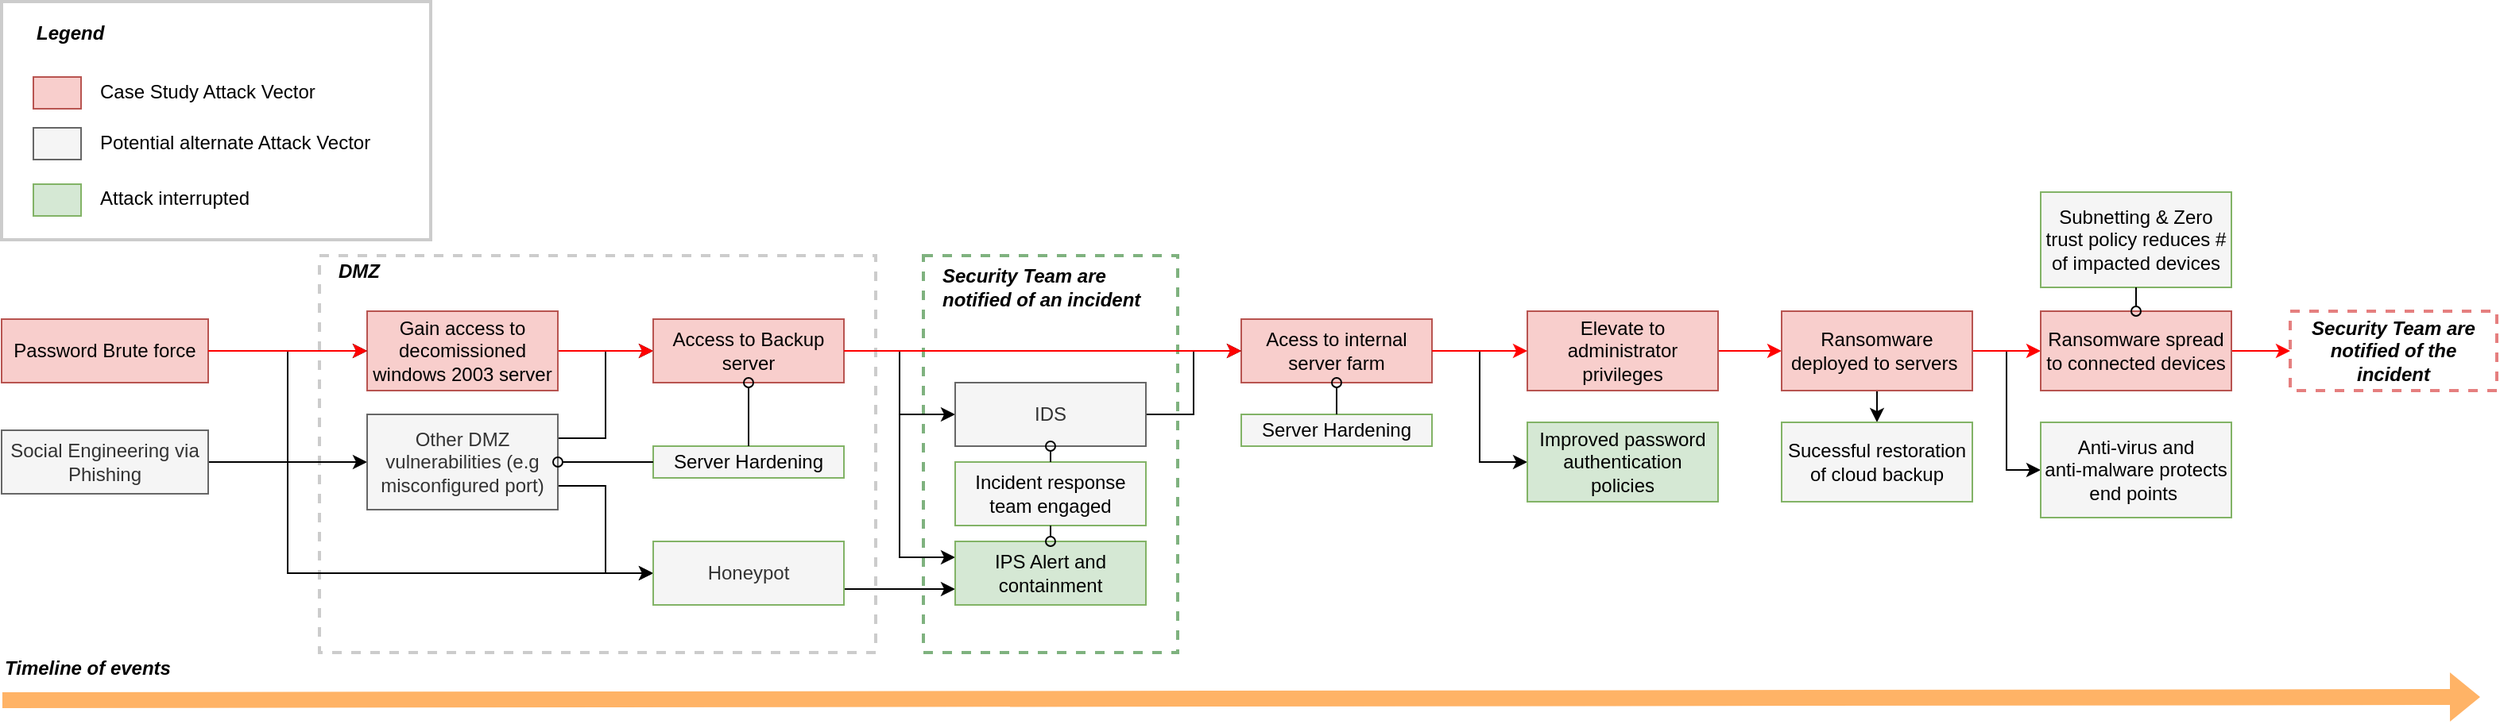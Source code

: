 <mxfile version="18.0.1" type="github">
  <diagram id="C5RBs43oDa-KdzZeNtuy" name="Page-1">
    <mxGraphModel dx="1657" dy="1560" grid="1" gridSize="10" guides="1" tooltips="1" connect="1" arrows="1" fold="1" page="1" pageScale="1" pageWidth="827" pageHeight="1169" math="0" shadow="0">
      <root>
        <mxCell id="WIyWlLk6GJQsqaUBKTNV-0" />
        <mxCell id="WIyWlLk6GJQsqaUBKTNV-1" parent="WIyWlLk6GJQsqaUBKTNV-0" />
        <mxCell id="qosPAv3kta5eRP6_lkoC-17" style="edgeStyle=elbowEdgeStyle;shape=connector;rounded=0;orthogonalLoop=1;jettySize=auto;html=1;exitX=1;exitY=0.25;exitDx=0;exitDy=0;entryX=0;entryY=0.5;entryDx=0;entryDy=0;labelBackgroundColor=default;fontFamily=Helvetica;fontSize=11;fontColor=default;endArrow=classic;strokeColor=default;" edge="1" parent="WIyWlLk6GJQsqaUBKTNV-1" source="2Ez0OJCMwSesqM6kdLIF-19" target="WIyWlLk6GJQsqaUBKTNV-12">
          <mxGeometry relative="1" as="geometry" />
        </mxCell>
        <mxCell id="qosPAv3kta5eRP6_lkoC-4" value="" style="whiteSpace=wrap;html=1;fillColor=none;strokeColor=#CCCCCC;strokeWidth=2;" vertex="1" parent="WIyWlLk6GJQsqaUBKTNV-1">
          <mxGeometry x="-790" y="-1160" width="270" height="150" as="geometry" />
        </mxCell>
        <mxCell id="2Ez0OJCMwSesqM6kdLIF-56" value="" style="whiteSpace=wrap;html=1;fillColor=none;dashed=1;strokeColor=#006600;strokeWidth=2;opacity=50;" parent="WIyWlLk6GJQsqaUBKTNV-1" vertex="1">
          <mxGeometry x="-210" y="-1000" width="160" height="250" as="geometry" />
        </mxCell>
        <mxCell id="2Ez0OJCMwSesqM6kdLIF-14" value="" style="whiteSpace=wrap;html=1;fillColor=none;dashed=1;strokeColor=#CCCCCC;strokeWidth=2;" parent="WIyWlLk6GJQsqaUBKTNV-1" vertex="1">
          <mxGeometry x="-590" y="-1000" width="350" height="250" as="geometry" />
        </mxCell>
        <mxCell id="WIyWlLk6GJQsqaUBKTNV-3" value="Password Brute force" style="rounded=0;whiteSpace=wrap;html=1;fontSize=12;glass=0;strokeWidth=1;shadow=0;fillColor=#f8cecc;strokeColor=#b85450;" parent="WIyWlLk6GJQsqaUBKTNV-1" vertex="1">
          <mxGeometry x="-790" y="-960" width="130" height="40" as="geometry" />
        </mxCell>
        <mxCell id="2Ez0OJCMwSesqM6kdLIF-11" style="edgeStyle=none;shape=connector;rounded=0;orthogonalLoop=1;jettySize=auto;html=1;labelBackgroundColor=default;fontFamily=Helvetica;fontSize=11;fontColor=default;endArrow=classic;strokeColor=#FF0000;" parent="WIyWlLk6GJQsqaUBKTNV-1" source="WIyWlLk6GJQsqaUBKTNV-7" target="WIyWlLk6GJQsqaUBKTNV-12" edge="1">
          <mxGeometry relative="1" as="geometry" />
        </mxCell>
        <mxCell id="WIyWlLk6GJQsqaUBKTNV-7" value="Gain access to decomissioned windows 2003 server" style="rounded=0;whiteSpace=wrap;html=1;fontSize=12;glass=0;strokeWidth=1;shadow=0;fillColor=#f8cecc;strokeColor=#b85450;" parent="WIyWlLk6GJQsqaUBKTNV-1" vertex="1">
          <mxGeometry x="-560" y="-965" width="120" height="50" as="geometry" />
        </mxCell>
        <mxCell id="2Ez0OJCMwSesqM6kdLIF-53" style="edgeStyle=elbowEdgeStyle;shape=connector;rounded=0;orthogonalLoop=1;jettySize=auto;html=1;entryX=0;entryY=0.5;entryDx=0;entryDy=0;labelBackgroundColor=default;fontFamily=Helvetica;fontSize=11;fontColor=default;endArrow=classic;strokeColor=default;" parent="WIyWlLk6GJQsqaUBKTNV-1" source="WIyWlLk6GJQsqaUBKTNV-12" target="2Ez0OJCMwSesqM6kdLIF-39" edge="1">
          <mxGeometry relative="1" as="geometry" />
        </mxCell>
        <mxCell id="2Ez0OJCMwSesqM6kdLIF-72" style="edgeStyle=elbowEdgeStyle;shape=connector;rounded=0;orthogonalLoop=1;jettySize=auto;html=1;entryX=0;entryY=0.25;entryDx=0;entryDy=0;labelBackgroundColor=default;fontFamily=Helvetica;fontSize=11;fontColor=default;endArrow=classic;strokeColor=default;" parent="WIyWlLk6GJQsqaUBKTNV-1" source="WIyWlLk6GJQsqaUBKTNV-12" target="2Ez0OJCMwSesqM6kdLIF-23" edge="1">
          <mxGeometry relative="1" as="geometry" />
        </mxCell>
        <mxCell id="WIyWlLk6GJQsqaUBKTNV-12" value="Access to Backup server" style="rounded=0;whiteSpace=wrap;html=1;fontSize=12;glass=0;strokeWidth=1;shadow=0;fillColor=#f8cecc;strokeColor=#b85450;" parent="WIyWlLk6GJQsqaUBKTNV-1" vertex="1">
          <mxGeometry x="-380" y="-960" width="120" height="40" as="geometry" />
        </mxCell>
        <mxCell id="2Ez0OJCMwSesqM6kdLIF-1" value="" style="rounded=0;whiteSpace=wrap;html=1;fontSize=12;glass=0;strokeWidth=1;shadow=0;fillColor=#f8cecc;strokeColor=#b85450;" parent="WIyWlLk6GJQsqaUBKTNV-1" vertex="1">
          <mxGeometry x="-770" y="-1112.5" width="30" height="20" as="geometry" />
        </mxCell>
        <mxCell id="2Ez0OJCMwSesqM6kdLIF-2" value="&lt;font face=&quot;helvetica&quot;&gt;&lt;span style=&quot;background-color: rgb(255 , 255 , 255)&quot;&gt;Case Study Attack Vector&lt;/span&gt;&lt;/font&gt;" style="text;whiteSpace=wrap;html=1;align=left;rounded=0;" parent="WIyWlLk6GJQsqaUBKTNV-1" vertex="1">
          <mxGeometry x="-730" y="-1117.5" width="170" height="30" as="geometry" />
        </mxCell>
        <mxCell id="2Ez0OJCMwSesqM6kdLIF-3" value="" style="rounded=0;whiteSpace=wrap;html=1;fontSize=12;glass=0;strokeWidth=1;shadow=0;fillColor=#f5f5f5;strokeColor=#666666;fontColor=#333333;" parent="WIyWlLk6GJQsqaUBKTNV-1" vertex="1">
          <mxGeometry x="-770" y="-1080.5" width="30" height="20" as="geometry" />
        </mxCell>
        <mxCell id="2Ez0OJCMwSesqM6kdLIF-4" value="&lt;font face=&quot;helvetica&quot;&gt;&lt;span style=&quot;background-color: rgb(255 , 255 , 255)&quot;&gt;Potential alternate Attack Vector&lt;/span&gt;&lt;/font&gt;" style="text;whiteSpace=wrap;html=1;align=left;rounded=0;" parent="WIyWlLk6GJQsqaUBKTNV-1" vertex="1">
          <mxGeometry x="-730" y="-1085.5" width="230" height="30" as="geometry" />
        </mxCell>
        <mxCell id="2Ez0OJCMwSesqM6kdLIF-18" style="edgeStyle=elbowEdgeStyle;shape=connector;rounded=0;orthogonalLoop=1;jettySize=auto;html=1;entryX=0;entryY=0.5;entryDx=0;entryDy=0;labelBackgroundColor=default;fontFamily=Helvetica;fontSize=11;fontColor=default;endArrow=classic;strokeColor=default;" parent="WIyWlLk6GJQsqaUBKTNV-1" source="2Ez0OJCMwSesqM6kdLIF-5" target="WIyWlLk6GJQsqaUBKTNV-7" edge="1">
          <mxGeometry relative="1" as="geometry" />
        </mxCell>
        <mxCell id="2Ez0OJCMwSesqM6kdLIF-21" style="edgeStyle=elbowEdgeStyle;shape=connector;rounded=0;orthogonalLoop=1;jettySize=auto;html=1;labelBackgroundColor=default;fontFamily=Helvetica;fontSize=11;fontColor=default;endArrow=classic;strokeColor=default;" parent="WIyWlLk6GJQsqaUBKTNV-1" source="2Ez0OJCMwSesqM6kdLIF-5" target="2Ez0OJCMwSesqM6kdLIF-20" edge="1">
          <mxGeometry relative="1" as="geometry">
            <Array as="points">
              <mxPoint x="-610" y="-840" />
            </Array>
          </mxGeometry>
        </mxCell>
        <mxCell id="2Ez0OJCMwSesqM6kdLIF-22" style="edgeStyle=elbowEdgeStyle;shape=connector;rounded=0;orthogonalLoop=1;jettySize=auto;html=1;labelBackgroundColor=default;fontFamily=Helvetica;fontSize=11;fontColor=default;endArrow=classic;strokeColor=default;" parent="WIyWlLk6GJQsqaUBKTNV-1" source="2Ez0OJCMwSesqM6kdLIF-5" target="2Ez0OJCMwSesqM6kdLIF-19" edge="1">
          <mxGeometry relative="1" as="geometry" />
        </mxCell>
        <mxCell id="2Ez0OJCMwSesqM6kdLIF-5" value="Social Engineering via Phishing" style="rounded=0;whiteSpace=wrap;html=1;fontSize=12;glass=0;strokeWidth=1;shadow=0;fillColor=#f5f5f5;strokeColor=#666666;fontColor=#333333;" parent="WIyWlLk6GJQsqaUBKTNV-1" vertex="1">
          <mxGeometry x="-790" y="-890" width="130" height="40" as="geometry" />
        </mxCell>
        <mxCell id="2Ez0OJCMwSesqM6kdLIF-37" style="edgeStyle=elbowEdgeStyle;shape=connector;rounded=0;orthogonalLoop=1;jettySize=auto;html=1;labelBackgroundColor=default;fontFamily=Helvetica;fontSize=11;fontColor=default;endArrow=classic;strokeColor=default;" parent="WIyWlLk6GJQsqaUBKTNV-1" source="2Ez0OJCMwSesqM6kdLIF-12" target="2Ez0OJCMwSesqM6kdLIF-26" edge="1">
          <mxGeometry relative="1" as="geometry" />
        </mxCell>
        <mxCell id="2Ez0OJCMwSesqM6kdLIF-12" value="Acess to internal server farm" style="rounded=0;whiteSpace=wrap;html=1;fontSize=12;glass=0;strokeWidth=1;shadow=0;fillColor=#f8cecc;strokeColor=#b85450;" parent="WIyWlLk6GJQsqaUBKTNV-1" vertex="1">
          <mxGeometry x="-10" y="-960" width="120" height="40" as="geometry" />
        </mxCell>
        <mxCell id="2Ez0OJCMwSesqM6kdLIF-35" style="edgeStyle=elbowEdgeStyle;shape=connector;rounded=0;orthogonalLoop=1;jettySize=auto;html=1;entryX=0;entryY=0.5;entryDx=0;entryDy=0;labelBackgroundColor=default;fontFamily=Helvetica;fontSize=11;fontColor=default;endArrow=classic;strokeColor=#FF0000;" parent="WIyWlLk6GJQsqaUBKTNV-1" source="2Ez0OJCMwSesqM6kdLIF-13" target="2Ez0OJCMwSesqM6kdLIF-30" edge="1">
          <mxGeometry relative="1" as="geometry" />
        </mxCell>
        <mxCell id="2Ez0OJCMwSesqM6kdLIF-13" value="Elevate to administrator privileges" style="rounded=0;whiteSpace=wrap;html=1;fontSize=12;glass=0;strokeWidth=1;shadow=0;fillColor=#f8cecc;strokeColor=#b85450;" parent="WIyWlLk6GJQsqaUBKTNV-1" vertex="1">
          <mxGeometry x="170" y="-965" width="120" height="50" as="geometry" />
        </mxCell>
        <mxCell id="2Ez0OJCMwSesqM6kdLIF-15" value="DMZ" style="text;html=1;resizable=0;autosize=1;align=left;verticalAlign=middle;points=[];fillColor=none;strokeColor=none;rounded=0;fontStyle=3" parent="WIyWlLk6GJQsqaUBKTNV-1" vertex="1">
          <mxGeometry x="-580" y="-1000" width="40" height="20" as="geometry" />
        </mxCell>
        <mxCell id="qosPAv3kta5eRP6_lkoC-20" style="edgeStyle=elbowEdgeStyle;shape=connector;rounded=0;orthogonalLoop=1;jettySize=auto;html=1;exitX=1;exitY=0.75;exitDx=0;exitDy=0;entryX=0;entryY=0.5;entryDx=0;entryDy=0;labelBackgroundColor=default;fontFamily=Helvetica;fontSize=11;fontColor=default;endArrow=classic;strokeColor=default;" edge="1" parent="WIyWlLk6GJQsqaUBKTNV-1" source="2Ez0OJCMwSesqM6kdLIF-19" target="2Ez0OJCMwSesqM6kdLIF-20">
          <mxGeometry relative="1" as="geometry" />
        </mxCell>
        <mxCell id="2Ez0OJCMwSesqM6kdLIF-19" value="Other DMZ vulnerabilities (e.g misconfigured port)" style="rounded=0;whiteSpace=wrap;html=1;fontSize=12;glass=0;strokeWidth=1;shadow=0;fillColor=#f5f5f5;strokeColor=#666666;fontColor=#333333;" parent="WIyWlLk6GJQsqaUBKTNV-1" vertex="1">
          <mxGeometry x="-560" y="-900" width="120" height="60" as="geometry" />
        </mxCell>
        <mxCell id="2Ez0OJCMwSesqM6kdLIF-51" style="edgeStyle=elbowEdgeStyle;shape=connector;rounded=0;orthogonalLoop=1;jettySize=auto;html=1;exitX=1;exitY=0.75;exitDx=0;exitDy=0;entryX=0;entryY=0.75;entryDx=0;entryDy=0;labelBackgroundColor=default;fontFamily=Helvetica;fontSize=11;fontColor=default;endArrow=classic;strokeColor=default;" parent="WIyWlLk6GJQsqaUBKTNV-1" source="2Ez0OJCMwSesqM6kdLIF-20" target="2Ez0OJCMwSesqM6kdLIF-23" edge="1">
          <mxGeometry relative="1" as="geometry" />
        </mxCell>
        <mxCell id="2Ez0OJCMwSesqM6kdLIF-20" value="Honeypot" style="rounded=0;whiteSpace=wrap;html=1;fontSize=12;glass=0;strokeWidth=1;shadow=0;fillColor=#f5f5f5;strokeColor=#82B366;fontColor=#333333;" parent="WIyWlLk6GJQsqaUBKTNV-1" vertex="1">
          <mxGeometry x="-380" y="-820" width="120" height="40" as="geometry" />
        </mxCell>
        <mxCell id="2Ez0OJCMwSesqM6kdLIF-23" value="IPS Alert and containment" style="rounded=0;whiteSpace=wrap;html=1;fontSize=12;glass=0;strokeWidth=1;shadow=0;fillColor=#d5e8d4;strokeColor=#82b366;" parent="WIyWlLk6GJQsqaUBKTNV-1" vertex="1">
          <mxGeometry x="-190" y="-820" width="120" height="40" as="geometry" />
        </mxCell>
        <mxCell id="2Ez0OJCMwSesqM6kdLIF-26" value="Improved password authentication policies" style="rounded=0;whiteSpace=wrap;html=1;fontSize=12;glass=0;strokeWidth=1;shadow=0;fillColor=#d5e8d4;strokeColor=#82b366;" parent="WIyWlLk6GJQsqaUBKTNV-1" vertex="1">
          <mxGeometry x="170" y="-895" width="120" height="50" as="geometry" />
        </mxCell>
        <mxCell id="2Ez0OJCMwSesqM6kdLIF-27" value="" style="rounded=0;whiteSpace=wrap;html=1;fontSize=12;glass=0;strokeWidth=1;shadow=0;fillColor=#d5e8d4;strokeColor=#82b366;" parent="WIyWlLk6GJQsqaUBKTNV-1" vertex="1">
          <mxGeometry x="-770" y="-1045" width="30" height="20" as="geometry" />
        </mxCell>
        <mxCell id="2Ez0OJCMwSesqM6kdLIF-28" value="&lt;font face=&quot;helvetica&quot;&gt;&lt;span style=&quot;background-color: rgb(255 , 255 , 255)&quot;&gt;Attack interrupted&lt;/span&gt;&lt;/font&gt;" style="text;whiteSpace=wrap;html=1;align=left;rounded=0;" parent="WIyWlLk6GJQsqaUBKTNV-1" vertex="1">
          <mxGeometry x="-730" y="-1050" width="230" height="30" as="geometry" />
        </mxCell>
        <mxCell id="2Ez0OJCMwSesqM6kdLIF-33" style="edgeStyle=elbowEdgeStyle;shape=connector;rounded=0;orthogonalLoop=1;jettySize=auto;html=1;entryX=0;entryY=0.5;entryDx=0;entryDy=0;labelBackgroundColor=default;fontFamily=Helvetica;fontSize=11;fontColor=default;endArrow=classic;strokeColor=default;" parent="WIyWlLk6GJQsqaUBKTNV-1" source="2Ez0OJCMwSesqM6kdLIF-30" target="2Ez0OJCMwSesqM6kdLIF-32" edge="1">
          <mxGeometry relative="1" as="geometry" />
        </mxCell>
        <mxCell id="2Ez0OJCMwSesqM6kdLIF-34" style="edgeStyle=elbowEdgeStyle;shape=connector;rounded=0;orthogonalLoop=1;jettySize=auto;html=1;labelBackgroundColor=default;fontFamily=Helvetica;fontSize=11;fontColor=default;endArrow=classic;strokeColor=#FF0000;" parent="WIyWlLk6GJQsqaUBKTNV-1" source="2Ez0OJCMwSesqM6kdLIF-30" target="2Ez0OJCMwSesqM6kdLIF-31" edge="1">
          <mxGeometry relative="1" as="geometry" />
        </mxCell>
        <mxCell id="2Ez0OJCMwSesqM6kdLIF-45" style="edgeStyle=elbowEdgeStyle;shape=connector;rounded=0;orthogonalLoop=1;jettySize=auto;html=1;entryX=0.5;entryY=0;entryDx=0;entryDy=0;labelBackgroundColor=default;fontFamily=Helvetica;fontSize=11;fontColor=default;endArrow=classic;strokeColor=default;" parent="WIyWlLk6GJQsqaUBKTNV-1" source="2Ez0OJCMwSesqM6kdLIF-30" target="2Ez0OJCMwSesqM6kdLIF-42" edge="1">
          <mxGeometry relative="1" as="geometry" />
        </mxCell>
        <mxCell id="2Ez0OJCMwSesqM6kdLIF-30" value="Ransomware deployed to servers&amp;nbsp;" style="rounded=0;whiteSpace=wrap;html=1;fontSize=12;glass=0;strokeWidth=1;shadow=0;fillColor=#f8cecc;strokeColor=#b85450;" parent="WIyWlLk6GJQsqaUBKTNV-1" vertex="1">
          <mxGeometry x="330" y="-965" width="120" height="50" as="geometry" />
        </mxCell>
        <mxCell id="2Ez0OJCMwSesqM6kdLIF-63" style="edgeStyle=elbowEdgeStyle;shape=connector;rounded=0;orthogonalLoop=1;jettySize=auto;html=1;exitX=1;exitY=0.5;exitDx=0;exitDy=0;labelBackgroundColor=default;fontFamily=Helvetica;fontSize=11;fontColor=default;endArrow=classic;strokeColor=#FF0000;" parent="WIyWlLk6GJQsqaUBKTNV-1" source="2Ez0OJCMwSesqM6kdLIF-31" target="2Ez0OJCMwSesqM6kdLIF-62" edge="1">
          <mxGeometry relative="1" as="geometry" />
        </mxCell>
        <mxCell id="2Ez0OJCMwSesqM6kdLIF-31" value="Ransomware spread to connected devices" style="rounded=0;whiteSpace=wrap;html=1;fontSize=12;glass=0;strokeWidth=1;shadow=0;fillColor=#f8cecc;strokeColor=#b85450;" parent="WIyWlLk6GJQsqaUBKTNV-1" vertex="1">
          <mxGeometry x="493" y="-965" width="120" height="50" as="geometry" />
        </mxCell>
        <mxCell id="2Ez0OJCMwSesqM6kdLIF-32" value="Anti-virus and &lt;br&gt;anti-malware protects end points&amp;nbsp;" style="rounded=0;whiteSpace=wrap;html=1;fontSize=12;glass=0;strokeWidth=1;shadow=0;fillColor=#F5F5F5;strokeColor=#82B366;" parent="WIyWlLk6GJQsqaUBKTNV-1" vertex="1">
          <mxGeometry x="493" y="-895" width="120" height="60" as="geometry" />
        </mxCell>
        <mxCell id="2Ez0OJCMwSesqM6kdLIF-41" style="edgeStyle=elbowEdgeStyle;shape=connector;rounded=0;orthogonalLoop=1;jettySize=auto;html=1;labelBackgroundColor=default;fontFamily=Helvetica;fontSize=11;fontColor=default;endArrow=classic;strokeColor=default;" parent="WIyWlLk6GJQsqaUBKTNV-1" source="2Ez0OJCMwSesqM6kdLIF-39" target="2Ez0OJCMwSesqM6kdLIF-12" edge="1">
          <mxGeometry relative="1" as="geometry" />
        </mxCell>
        <mxCell id="2Ez0OJCMwSesqM6kdLIF-39" value="IDS" style="rounded=0;whiteSpace=wrap;html=1;fontSize=12;glass=0;strokeWidth=1;shadow=0;fillColor=#f5f5f5;strokeColor=#666666;fontColor=#333333;" parent="WIyWlLk6GJQsqaUBKTNV-1" vertex="1">
          <mxGeometry x="-190" y="-920" width="120" height="40" as="geometry" />
        </mxCell>
        <mxCell id="2Ez0OJCMwSesqM6kdLIF-42" value="Sucessful restoration of cloud backup" style="rounded=0;whiteSpace=wrap;html=1;fontSize=12;glass=0;strokeWidth=1;shadow=0;fillColor=#F5F5F5;strokeColor=#82b366;" parent="WIyWlLk6GJQsqaUBKTNV-1" vertex="1">
          <mxGeometry x="330" y="-895" width="120" height="50" as="geometry" />
        </mxCell>
        <mxCell id="2Ez0OJCMwSesqM6kdLIF-47" value="Server Hardening" style="rounded=0;whiteSpace=wrap;html=1;fontSize=12;glass=0;strokeWidth=1;shadow=0;fillColor=#F5F5F5;strokeColor=#82b366;" parent="WIyWlLk6GJQsqaUBKTNV-1" vertex="1">
          <mxGeometry x="-10" y="-900" width="120" height="20" as="geometry" />
        </mxCell>
        <mxCell id="2Ez0OJCMwSesqM6kdLIF-57" value="Security Team are &lt;br&gt;notified of an incident" style="text;html=1;resizable=0;autosize=1;align=left;verticalAlign=middle;points=[];fillColor=none;strokeColor=none;rounded=0;fontStyle=3" parent="WIyWlLk6GJQsqaUBKTNV-1" vertex="1">
          <mxGeometry x="-200" y="-995" width="140" height="30" as="geometry" />
        </mxCell>
        <mxCell id="2Ez0OJCMwSesqM6kdLIF-62" value="&lt;b&gt;&lt;i&gt;Security Team are notified of the incident&lt;/i&gt;&lt;/b&gt;" style="whiteSpace=wrap;html=1;fillColor=none;dashed=1;strokeColor=#CC0000;strokeWidth=2;opacity=50;" parent="WIyWlLk6GJQsqaUBKTNV-1" vertex="1">
          <mxGeometry x="650" y="-965" width="130" height="50" as="geometry" />
        </mxCell>
        <mxCell id="2Ez0OJCMwSesqM6kdLIF-64" style="edgeStyle=elbowEdgeStyle;shape=connector;rounded=0;orthogonalLoop=1;jettySize=auto;html=1;entryX=0.5;entryY=1;entryDx=0;entryDy=0;labelBackgroundColor=default;fontFamily=Helvetica;fontSize=11;fontColor=default;endArrow=classic;strokeColor=default;" parent="WIyWlLk6GJQsqaUBKTNV-1" source="2Ez0OJCMwSesqM6kdLIF-39" target="2Ez0OJCMwSesqM6kdLIF-39" edge="1">
          <mxGeometry relative="1" as="geometry" />
        </mxCell>
        <mxCell id="2Ez0OJCMwSesqM6kdLIF-65" value="Legend" style="text;html=1;resizable=0;autosize=1;align=left;verticalAlign=middle;points=[];fillColor=none;strokeColor=none;rounded=0;fontStyle=3" parent="WIyWlLk6GJQsqaUBKTNV-1" vertex="1">
          <mxGeometry x="-770" y="-1150" width="60" height="20" as="geometry" />
        </mxCell>
        <mxCell id="2Ez0OJCMwSesqM6kdLIF-66" value="Server Hardening" style="rounded=0;whiteSpace=wrap;html=1;fontSize=12;glass=0;strokeWidth=1;shadow=0;fillColor=#F5F5F5;strokeColor=#82b366;" parent="WIyWlLk6GJQsqaUBKTNV-1" vertex="1">
          <mxGeometry x="-380" y="-880" width="120" height="20" as="geometry" />
        </mxCell>
        <mxCell id="2Ez0OJCMwSesqM6kdLIF-67" style="edgeStyle=elbowEdgeStyle;shape=connector;rounded=0;orthogonalLoop=1;jettySize=auto;html=1;labelBackgroundColor=default;fontFamily=Helvetica;fontSize=11;fontColor=default;endArrow=none;strokeColor=default;endFill=0;startArrow=oval;startFill=0;" parent="WIyWlLk6GJQsqaUBKTNV-1" source="2Ez0OJCMwSesqM6kdLIF-19" target="2Ez0OJCMwSesqM6kdLIF-66" edge="1">
          <mxGeometry relative="1" as="geometry" />
        </mxCell>
        <mxCell id="qosPAv3kta5eRP6_lkoC-2" style="edgeStyle=elbowEdgeStyle;shape=connector;rounded=0;orthogonalLoop=1;jettySize=auto;html=1;labelBackgroundColor=default;fontFamily=Helvetica;fontSize=11;fontColor=default;startArrow=oval;startFill=0;endArrow=none;endFill=0;strokeColor=default;" edge="1" parent="WIyWlLk6GJQsqaUBKTNV-1" source="2Ez0OJCMwSesqM6kdLIF-12" target="2Ez0OJCMwSesqM6kdLIF-47">
          <mxGeometry relative="1" as="geometry" />
        </mxCell>
        <mxCell id="2Ez0OJCMwSesqM6kdLIF-6" style="edgeStyle=none;rounded=0;orthogonalLoop=1;jettySize=auto;html=1;strokeColor=#FF0000;" parent="WIyWlLk6GJQsqaUBKTNV-1" source="WIyWlLk6GJQsqaUBKTNV-3" target="WIyWlLk6GJQsqaUBKTNV-7" edge="1">
          <mxGeometry relative="1" as="geometry" />
        </mxCell>
        <mxCell id="2Ez0OJCMwSesqM6kdLIF-16" style="edgeStyle=none;shape=connector;rounded=0;orthogonalLoop=1;jettySize=auto;html=1;labelBackgroundColor=default;fontFamily=Helvetica;fontSize=11;fontColor=default;endArrow=classic;strokeColor=#FF0000;" parent="WIyWlLk6GJQsqaUBKTNV-1" source="WIyWlLk6GJQsqaUBKTNV-12" target="2Ez0OJCMwSesqM6kdLIF-12" edge="1">
          <mxGeometry relative="1" as="geometry" />
        </mxCell>
        <mxCell id="2Ez0OJCMwSesqM6kdLIF-17" style="edgeStyle=none;shape=connector;rounded=0;orthogonalLoop=1;jettySize=auto;html=1;labelBackgroundColor=default;fontFamily=Helvetica;fontSize=11;fontColor=default;endArrow=classic;strokeColor=#FF0000;" parent="WIyWlLk6GJQsqaUBKTNV-1" source="2Ez0OJCMwSesqM6kdLIF-12" target="2Ez0OJCMwSesqM6kdLIF-13" edge="1">
          <mxGeometry relative="1" as="geometry" />
        </mxCell>
        <mxCell id="qosPAv3kta5eRP6_lkoC-6" value="Incident response team engaged" style="rounded=0;whiteSpace=wrap;html=1;fontSize=12;glass=0;strokeWidth=1;shadow=0;fillColor=#F5F5F5;strokeColor=#82b366;" vertex="1" parent="WIyWlLk6GJQsqaUBKTNV-1">
          <mxGeometry x="-190" y="-870" width="120" height="40" as="geometry" />
        </mxCell>
        <mxCell id="qosPAv3kta5eRP6_lkoC-8" style="edgeStyle=elbowEdgeStyle;shape=connector;rounded=0;orthogonalLoop=1;jettySize=auto;html=1;exitX=0.5;exitY=1;exitDx=0;exitDy=0;entryX=0.5;entryY=0;entryDx=0;entryDy=0;labelBackgroundColor=default;fontFamily=Helvetica;fontSize=11;fontColor=default;startArrow=oval;startFill=0;endArrow=none;endFill=0;strokeColor=default;" edge="1" parent="WIyWlLk6GJQsqaUBKTNV-1" source="2Ez0OJCMwSesqM6kdLIF-39" target="qosPAv3kta5eRP6_lkoC-6">
          <mxGeometry relative="1" as="geometry" />
        </mxCell>
        <mxCell id="qosPAv3kta5eRP6_lkoC-9" style="edgeStyle=elbowEdgeStyle;shape=connector;rounded=0;orthogonalLoop=1;jettySize=auto;html=1;exitX=0.5;exitY=0;exitDx=0;exitDy=0;entryX=0.5;entryY=1;entryDx=0;entryDy=0;labelBackgroundColor=default;fontFamily=Helvetica;fontSize=11;fontColor=default;startArrow=oval;startFill=0;endArrow=none;endFill=0;strokeColor=default;" edge="1" parent="WIyWlLk6GJQsqaUBKTNV-1" source="2Ez0OJCMwSesqM6kdLIF-23" target="qosPAv3kta5eRP6_lkoC-6">
          <mxGeometry relative="1" as="geometry" />
        </mxCell>
        <mxCell id="qosPAv3kta5eRP6_lkoC-11" value="Subnetting &amp;amp; Zero trust policy reduces # of impacted devices" style="rounded=0;whiteSpace=wrap;html=1;fontSize=12;glass=0;strokeWidth=1;shadow=0;fillColor=#F5F5F5;strokeColor=#82b366;" vertex="1" parent="WIyWlLk6GJQsqaUBKTNV-1">
          <mxGeometry x="493" y="-1040" width="120" height="60" as="geometry" />
        </mxCell>
        <mxCell id="qosPAv3kta5eRP6_lkoC-12" style="edgeStyle=elbowEdgeStyle;shape=connector;rounded=0;orthogonalLoop=1;jettySize=auto;html=1;exitX=0.5;exitY=0;exitDx=0;exitDy=0;entryX=0.5;entryY=1;entryDx=0;entryDy=0;labelBackgroundColor=default;fontFamily=Helvetica;fontSize=11;fontColor=default;startArrow=oval;startFill=0;endArrow=none;endFill=0;strokeColor=default;" edge="1" parent="WIyWlLk6GJQsqaUBKTNV-1" source="2Ez0OJCMwSesqM6kdLIF-31" target="qosPAv3kta5eRP6_lkoC-11">
          <mxGeometry relative="1" as="geometry" />
        </mxCell>
        <mxCell id="qosPAv3kta5eRP6_lkoC-15" value="" style="shape=flexArrow;endArrow=classic;html=1;rounded=0;dashed=1;dashPattern=1 1;labelBackgroundColor=default;fontFamily=Helvetica;fontSize=11;fontColor=default;strokeColor=none;fillColor=#FFB366;" edge="1" parent="WIyWlLk6GJQsqaUBKTNV-1">
          <mxGeometry width="50" height="50" relative="1" as="geometry">
            <mxPoint x="-790" y="-720" as="sourcePoint" />
            <mxPoint x="770" y="-722" as="targetPoint" />
          </mxGeometry>
        </mxCell>
        <mxCell id="qosPAv3kta5eRP6_lkoC-16" value="Timeline of events" style="text;html=1;resizable=0;autosize=1;align=left;verticalAlign=middle;points=[];fillColor=none;strokeColor=none;rounded=0;fontStyle=3" vertex="1" parent="WIyWlLk6GJQsqaUBKTNV-1">
          <mxGeometry x="-790" y="-750" width="120" height="20" as="geometry" />
        </mxCell>
        <mxCell id="qosPAv3kta5eRP6_lkoC-18" style="edgeStyle=elbowEdgeStyle;shape=connector;rounded=0;orthogonalLoop=1;jettySize=auto;html=1;exitX=1;exitY=0.75;exitDx=0;exitDy=0;labelBackgroundColor=default;fontFamily=Helvetica;fontSize=11;fontColor=default;endArrow=classic;strokeColor=default;" edge="1" parent="WIyWlLk6GJQsqaUBKTNV-1" source="2Ez0OJCMwSesqM6kdLIF-19" target="2Ez0OJCMwSesqM6kdLIF-19">
          <mxGeometry relative="1" as="geometry" />
        </mxCell>
        <mxCell id="qosPAv3kta5eRP6_lkoC-22" style="edgeStyle=elbowEdgeStyle;shape=connector;rounded=0;orthogonalLoop=1;jettySize=auto;html=1;exitX=0.5;exitY=1;exitDx=0;exitDy=0;entryX=0.5;entryY=0;entryDx=0;entryDy=0;labelBackgroundColor=default;fontFamily=Helvetica;fontSize=11;fontColor=default;startArrow=oval;startFill=0;endArrow=none;endFill=0;strokeColor=default;" edge="1" parent="WIyWlLk6GJQsqaUBKTNV-1" source="WIyWlLk6GJQsqaUBKTNV-12" target="2Ez0OJCMwSesqM6kdLIF-66">
          <mxGeometry relative="1" as="geometry" />
        </mxCell>
      </root>
    </mxGraphModel>
  </diagram>
</mxfile>
